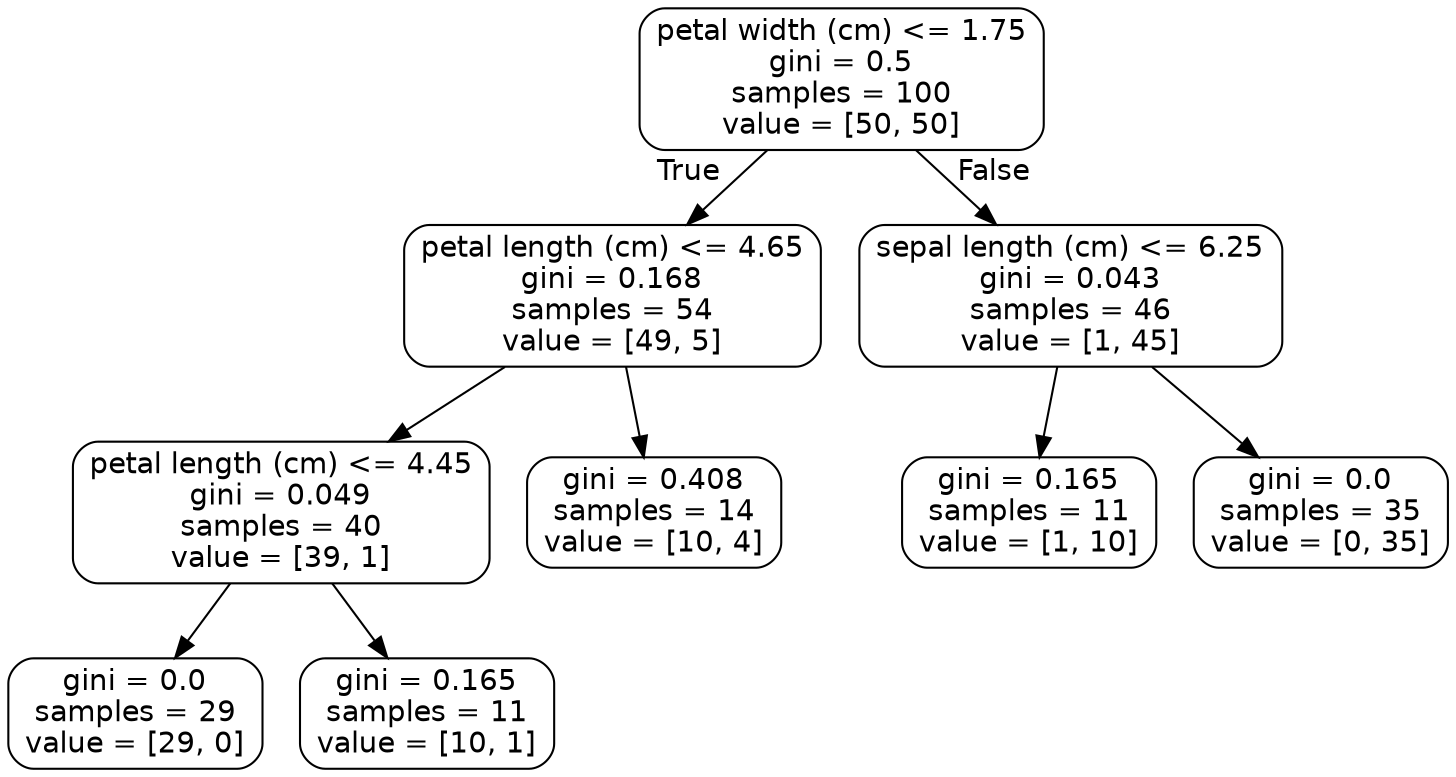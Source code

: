 digraph Tree {
node [shape=box, style="rounded", color="black", fontname=helvetica] ;
edge [fontname=helvetica] ;
0 [label="petal width (cm) <= 1.75\ngini = 0.5\nsamples = 100\nvalue = [50, 50]"] ;
1 [label="petal length (cm) <= 4.65\ngini = 0.168\nsamples = 54\nvalue = [49, 5]"] ;
0 -> 1 [labeldistance=2.5, labelangle=45, headlabel="True"] ;
2 [label="petal length (cm) <= 4.45\ngini = 0.049\nsamples = 40\nvalue = [39, 1]"] ;
1 -> 2 ;
3 [label="gini = 0.0\nsamples = 29\nvalue = [29, 0]"] ;
2 -> 3 ;
4 [label="gini = 0.165\nsamples = 11\nvalue = [10, 1]"] ;
2 -> 4 ;
5 [label="gini = 0.408\nsamples = 14\nvalue = [10, 4]"] ;
1 -> 5 ;
6 [label="sepal length (cm) <= 6.25\ngini = 0.043\nsamples = 46\nvalue = [1, 45]"] ;
0 -> 6 [labeldistance=2.5, labelangle=-45, headlabel="False"] ;
7 [label="gini = 0.165\nsamples = 11\nvalue = [1, 10]"] ;
6 -> 7 ;
8 [label="gini = 0.0\nsamples = 35\nvalue = [0, 35]"] ;
6 -> 8 ;
}